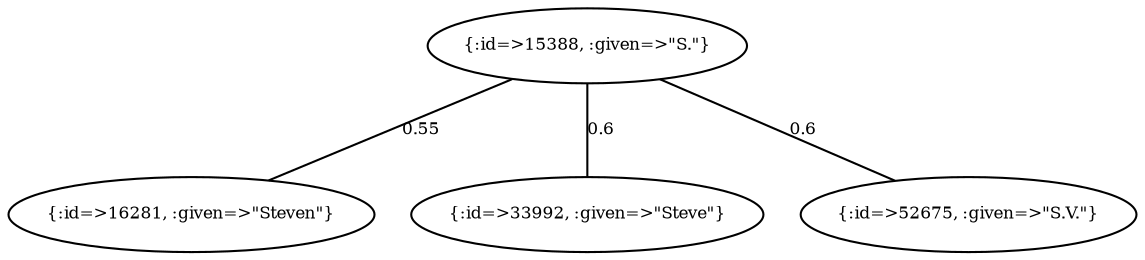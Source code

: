 graph Collector__WeightedGraph {
    "{:id=>15388, :given=>\"S.\"}" [
        fontsize = 8,
        label = "{:id=>15388, :given=>\"S.\"}"
    ]

    "{:id=>16281, :given=>\"Steven\"}" [
        fontsize = 8,
        label = "{:id=>16281, :given=>\"Steven\"}"
    ]

    "{:id=>33992, :given=>\"Steve\"}" [
        fontsize = 8,
        label = "{:id=>33992, :given=>\"Steve\"}"
    ]

    "{:id=>52675, :given=>\"S.V.\"}" [
        fontsize = 8,
        label = "{:id=>52675, :given=>\"S.V.\"}"
    ]

    "{:id=>15388, :given=>\"S.\"}" -- "{:id=>16281, :given=>\"Steven\"}" [
        fontsize = 8,
        label = 0.55
    ]

    "{:id=>15388, :given=>\"S.\"}" -- "{:id=>33992, :given=>\"Steve\"}" [
        fontsize = 8,
        label = 0.6
    ]

    "{:id=>15388, :given=>\"S.\"}" -- "{:id=>52675, :given=>\"S.V.\"}" [
        fontsize = 8,
        label = 0.6
    ]
}
